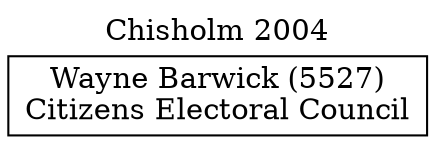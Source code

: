 // House preference flow
digraph "Wayne Barwick (5527)_Chisholm_2004" {
	graph [label="Chisholm 2004" labelloc=t mclimit=10]
	node [shape=box]
	"Wayne Barwick (5527)" [label="Wayne Barwick (5527)
Citizens Electoral Council"]
}
